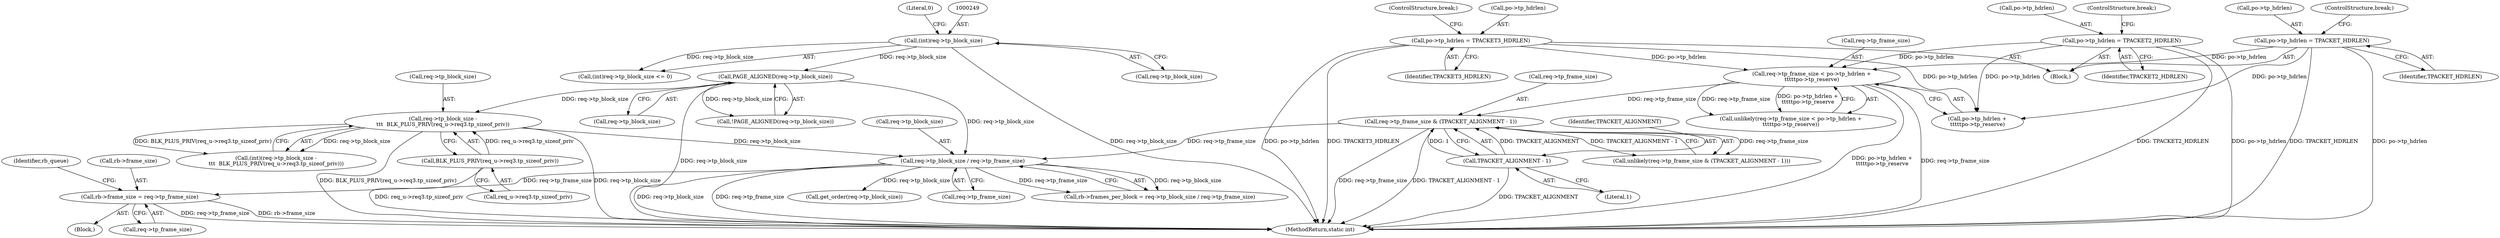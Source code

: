 digraph "0_linux_84ac7260236a49c79eede91617700174c2c19b0c@pointer" {
"1000472" [label="(Call,rb->frame_size = req->tp_frame_size)"];
"1000313" [label="(Call,req->tp_block_size / req->tp_frame_size)"];
"1000258" [label="(Call,PAGE_ALIGNED(req->tp_block_size))"];
"1000248" [label="(Call,(int)req->tp_block_size)"];
"1000273" [label="(Call,req->tp_block_size -\n\t\t\t  BLK_PLUS_PRIV(req_u->req3.tp_sizeof_priv))"];
"1000277" [label="(Call,BLK_PLUS_PRIV(req_u->req3.tp_sizeof_priv))"];
"1000301" [label="(Call,req->tp_frame_size & (TPACKET_ALIGNMENT - 1))"];
"1000287" [label="(Call,req->tp_frame_size < po->tp_hdrlen +\n\t\t\t\t\tpo->tp_reserve)"];
"1000235" [label="(Call,po->tp_hdrlen = TPACKET3_HDRLEN)"];
"1000228" [label="(Call,po->tp_hdrlen = TPACKET2_HDRLEN)"];
"1000221" [label="(Call,po->tp_hdrlen = TPACKET_HDRLEN)"];
"1000305" [label="(Call,TPACKET_ALIGNMENT - 1)"];
"1000278" [label="(Call,req_u->req3.tp_sizeof_priv)"];
"1000444" [label="(Block,)"];
"1000348" [label="(Call,get_order(req->tp_block_size))"];
"1000482" [label="(Identifier,rb_queue)"];
"1000307" [label="(Literal,1)"];
"1000250" [label="(Call,req->tp_block_size)"];
"1000287" [label="(Call,req->tp_frame_size < po->tp_hdrlen +\n\t\t\t\t\tpo->tp_reserve)"];
"1000247" [label="(Call,(int)req->tp_block_size <= 0)"];
"1000258" [label="(Call,PAGE_ALIGNED(req->tp_block_size))"];
"1000221" [label="(Call,po->tp_hdrlen = TPACKET_HDRLEN)"];
"1000314" [label="(Call,req->tp_block_size)"];
"1000473" [label="(Call,rb->frame_size)"];
"1000257" [label="(Call,!PAGE_ALIGNED(req->tp_block_size))"];
"1000273" [label="(Call,req->tp_block_size -\n\t\t\t  BLK_PLUS_PRIV(req_u->req3.tp_sizeof_priv))"];
"1000232" [label="(Identifier,TPACKET2_HDRLEN)"];
"1000291" [label="(Call,po->tp_hdrlen +\n\t\t\t\t\tpo->tp_reserve)"];
"1000222" [label="(Call,po->tp_hdrlen)"];
"1000301" [label="(Call,req->tp_frame_size & (TPACKET_ALIGNMENT - 1))"];
"1000225" [label="(Identifier,TPACKET_HDRLEN)"];
"1000248" [label="(Call,(int)req->tp_block_size)"];
"1000277" [label="(Call,BLK_PLUS_PRIV(req_u->req3.tp_sizeof_priv))"];
"1000286" [label="(Call,unlikely(req->tp_frame_size < po->tp_hdrlen +\n\t\t\t\t\tpo->tp_reserve))"];
"1000305" [label="(Call,TPACKET_ALIGNMENT - 1)"];
"1000219" [label="(Block,)"];
"1000271" [label="(Call,(int)(req->tp_block_size -\n\t\t\t  BLK_PLUS_PRIV(req_u->req3.tp_sizeof_priv)))"];
"1000309" [label="(Call,rb->frames_per_block = req->tp_block_size / req->tp_frame_size)"];
"1000300" [label="(Call,unlikely(req->tp_frame_size & (TPACKET_ALIGNMENT - 1)))"];
"1000229" [label="(Call,po->tp_hdrlen)"];
"1000240" [label="(ControlStructure,break;)"];
"1000472" [label="(Call,rb->frame_size = req->tp_frame_size)"];
"1000235" [label="(Call,po->tp_hdrlen = TPACKET3_HDRLEN)"];
"1000476" [label="(Call,req->tp_frame_size)"];
"1000228" [label="(Call,po->tp_hdrlen = TPACKET2_HDRLEN)"];
"1000587" [label="(MethodReturn,static int)"];
"1000233" [label="(ControlStructure,break;)"];
"1000253" [label="(Literal,0)"];
"1000226" [label="(ControlStructure,break;)"];
"1000306" [label="(Identifier,TPACKET_ALIGNMENT)"];
"1000274" [label="(Call,req->tp_block_size)"];
"1000288" [label="(Call,req->tp_frame_size)"];
"1000313" [label="(Call,req->tp_block_size / req->tp_frame_size)"];
"1000317" [label="(Call,req->tp_frame_size)"];
"1000259" [label="(Call,req->tp_block_size)"];
"1000236" [label="(Call,po->tp_hdrlen)"];
"1000302" [label="(Call,req->tp_frame_size)"];
"1000239" [label="(Identifier,TPACKET3_HDRLEN)"];
"1000472" -> "1000444"  [label="AST: "];
"1000472" -> "1000476"  [label="CFG: "];
"1000473" -> "1000472"  [label="AST: "];
"1000476" -> "1000472"  [label="AST: "];
"1000482" -> "1000472"  [label="CFG: "];
"1000472" -> "1000587"  [label="DDG: req->tp_frame_size"];
"1000472" -> "1000587"  [label="DDG: rb->frame_size"];
"1000313" -> "1000472"  [label="DDG: req->tp_frame_size"];
"1000313" -> "1000309"  [label="AST: "];
"1000313" -> "1000317"  [label="CFG: "];
"1000314" -> "1000313"  [label="AST: "];
"1000317" -> "1000313"  [label="AST: "];
"1000309" -> "1000313"  [label="CFG: "];
"1000313" -> "1000587"  [label="DDG: req->tp_block_size"];
"1000313" -> "1000587"  [label="DDG: req->tp_frame_size"];
"1000313" -> "1000309"  [label="DDG: req->tp_block_size"];
"1000313" -> "1000309"  [label="DDG: req->tp_frame_size"];
"1000258" -> "1000313"  [label="DDG: req->tp_block_size"];
"1000273" -> "1000313"  [label="DDG: req->tp_block_size"];
"1000301" -> "1000313"  [label="DDG: req->tp_frame_size"];
"1000313" -> "1000348"  [label="DDG: req->tp_block_size"];
"1000258" -> "1000257"  [label="AST: "];
"1000258" -> "1000259"  [label="CFG: "];
"1000259" -> "1000258"  [label="AST: "];
"1000257" -> "1000258"  [label="CFG: "];
"1000258" -> "1000587"  [label="DDG: req->tp_block_size"];
"1000258" -> "1000257"  [label="DDG: req->tp_block_size"];
"1000248" -> "1000258"  [label="DDG: req->tp_block_size"];
"1000258" -> "1000273"  [label="DDG: req->tp_block_size"];
"1000248" -> "1000247"  [label="AST: "];
"1000248" -> "1000250"  [label="CFG: "];
"1000249" -> "1000248"  [label="AST: "];
"1000250" -> "1000248"  [label="AST: "];
"1000253" -> "1000248"  [label="CFG: "];
"1000248" -> "1000587"  [label="DDG: req->tp_block_size"];
"1000248" -> "1000247"  [label="DDG: req->tp_block_size"];
"1000273" -> "1000271"  [label="AST: "];
"1000273" -> "1000277"  [label="CFG: "];
"1000274" -> "1000273"  [label="AST: "];
"1000277" -> "1000273"  [label="AST: "];
"1000271" -> "1000273"  [label="CFG: "];
"1000273" -> "1000587"  [label="DDG: req->tp_block_size"];
"1000273" -> "1000587"  [label="DDG: BLK_PLUS_PRIV(req_u->req3.tp_sizeof_priv)"];
"1000273" -> "1000271"  [label="DDG: req->tp_block_size"];
"1000273" -> "1000271"  [label="DDG: BLK_PLUS_PRIV(req_u->req3.tp_sizeof_priv)"];
"1000277" -> "1000273"  [label="DDG: req_u->req3.tp_sizeof_priv"];
"1000277" -> "1000278"  [label="CFG: "];
"1000278" -> "1000277"  [label="AST: "];
"1000277" -> "1000587"  [label="DDG: req_u->req3.tp_sizeof_priv"];
"1000301" -> "1000300"  [label="AST: "];
"1000301" -> "1000305"  [label="CFG: "];
"1000302" -> "1000301"  [label="AST: "];
"1000305" -> "1000301"  [label="AST: "];
"1000300" -> "1000301"  [label="CFG: "];
"1000301" -> "1000587"  [label="DDG: TPACKET_ALIGNMENT - 1"];
"1000301" -> "1000587"  [label="DDG: req->tp_frame_size"];
"1000301" -> "1000300"  [label="DDG: req->tp_frame_size"];
"1000301" -> "1000300"  [label="DDG: TPACKET_ALIGNMENT - 1"];
"1000287" -> "1000301"  [label="DDG: req->tp_frame_size"];
"1000305" -> "1000301"  [label="DDG: TPACKET_ALIGNMENT"];
"1000305" -> "1000301"  [label="DDG: 1"];
"1000287" -> "1000286"  [label="AST: "];
"1000287" -> "1000291"  [label="CFG: "];
"1000288" -> "1000287"  [label="AST: "];
"1000291" -> "1000287"  [label="AST: "];
"1000286" -> "1000287"  [label="CFG: "];
"1000287" -> "1000587"  [label="DDG: po->tp_hdrlen +\n\t\t\t\t\tpo->tp_reserve"];
"1000287" -> "1000587"  [label="DDG: req->tp_frame_size"];
"1000287" -> "1000286"  [label="DDG: req->tp_frame_size"];
"1000287" -> "1000286"  [label="DDG: po->tp_hdrlen +\n\t\t\t\t\tpo->tp_reserve"];
"1000235" -> "1000287"  [label="DDG: po->tp_hdrlen"];
"1000228" -> "1000287"  [label="DDG: po->tp_hdrlen"];
"1000221" -> "1000287"  [label="DDG: po->tp_hdrlen"];
"1000235" -> "1000219"  [label="AST: "];
"1000235" -> "1000239"  [label="CFG: "];
"1000236" -> "1000235"  [label="AST: "];
"1000239" -> "1000235"  [label="AST: "];
"1000240" -> "1000235"  [label="CFG: "];
"1000235" -> "1000587"  [label="DDG: TPACKET3_HDRLEN"];
"1000235" -> "1000587"  [label="DDG: po->tp_hdrlen"];
"1000235" -> "1000291"  [label="DDG: po->tp_hdrlen"];
"1000228" -> "1000219"  [label="AST: "];
"1000228" -> "1000232"  [label="CFG: "];
"1000229" -> "1000228"  [label="AST: "];
"1000232" -> "1000228"  [label="AST: "];
"1000233" -> "1000228"  [label="CFG: "];
"1000228" -> "1000587"  [label="DDG: po->tp_hdrlen"];
"1000228" -> "1000587"  [label="DDG: TPACKET2_HDRLEN"];
"1000228" -> "1000291"  [label="DDG: po->tp_hdrlen"];
"1000221" -> "1000219"  [label="AST: "];
"1000221" -> "1000225"  [label="CFG: "];
"1000222" -> "1000221"  [label="AST: "];
"1000225" -> "1000221"  [label="AST: "];
"1000226" -> "1000221"  [label="CFG: "];
"1000221" -> "1000587"  [label="DDG: TPACKET_HDRLEN"];
"1000221" -> "1000587"  [label="DDG: po->tp_hdrlen"];
"1000221" -> "1000291"  [label="DDG: po->tp_hdrlen"];
"1000305" -> "1000307"  [label="CFG: "];
"1000306" -> "1000305"  [label="AST: "];
"1000307" -> "1000305"  [label="AST: "];
"1000305" -> "1000587"  [label="DDG: TPACKET_ALIGNMENT"];
}
